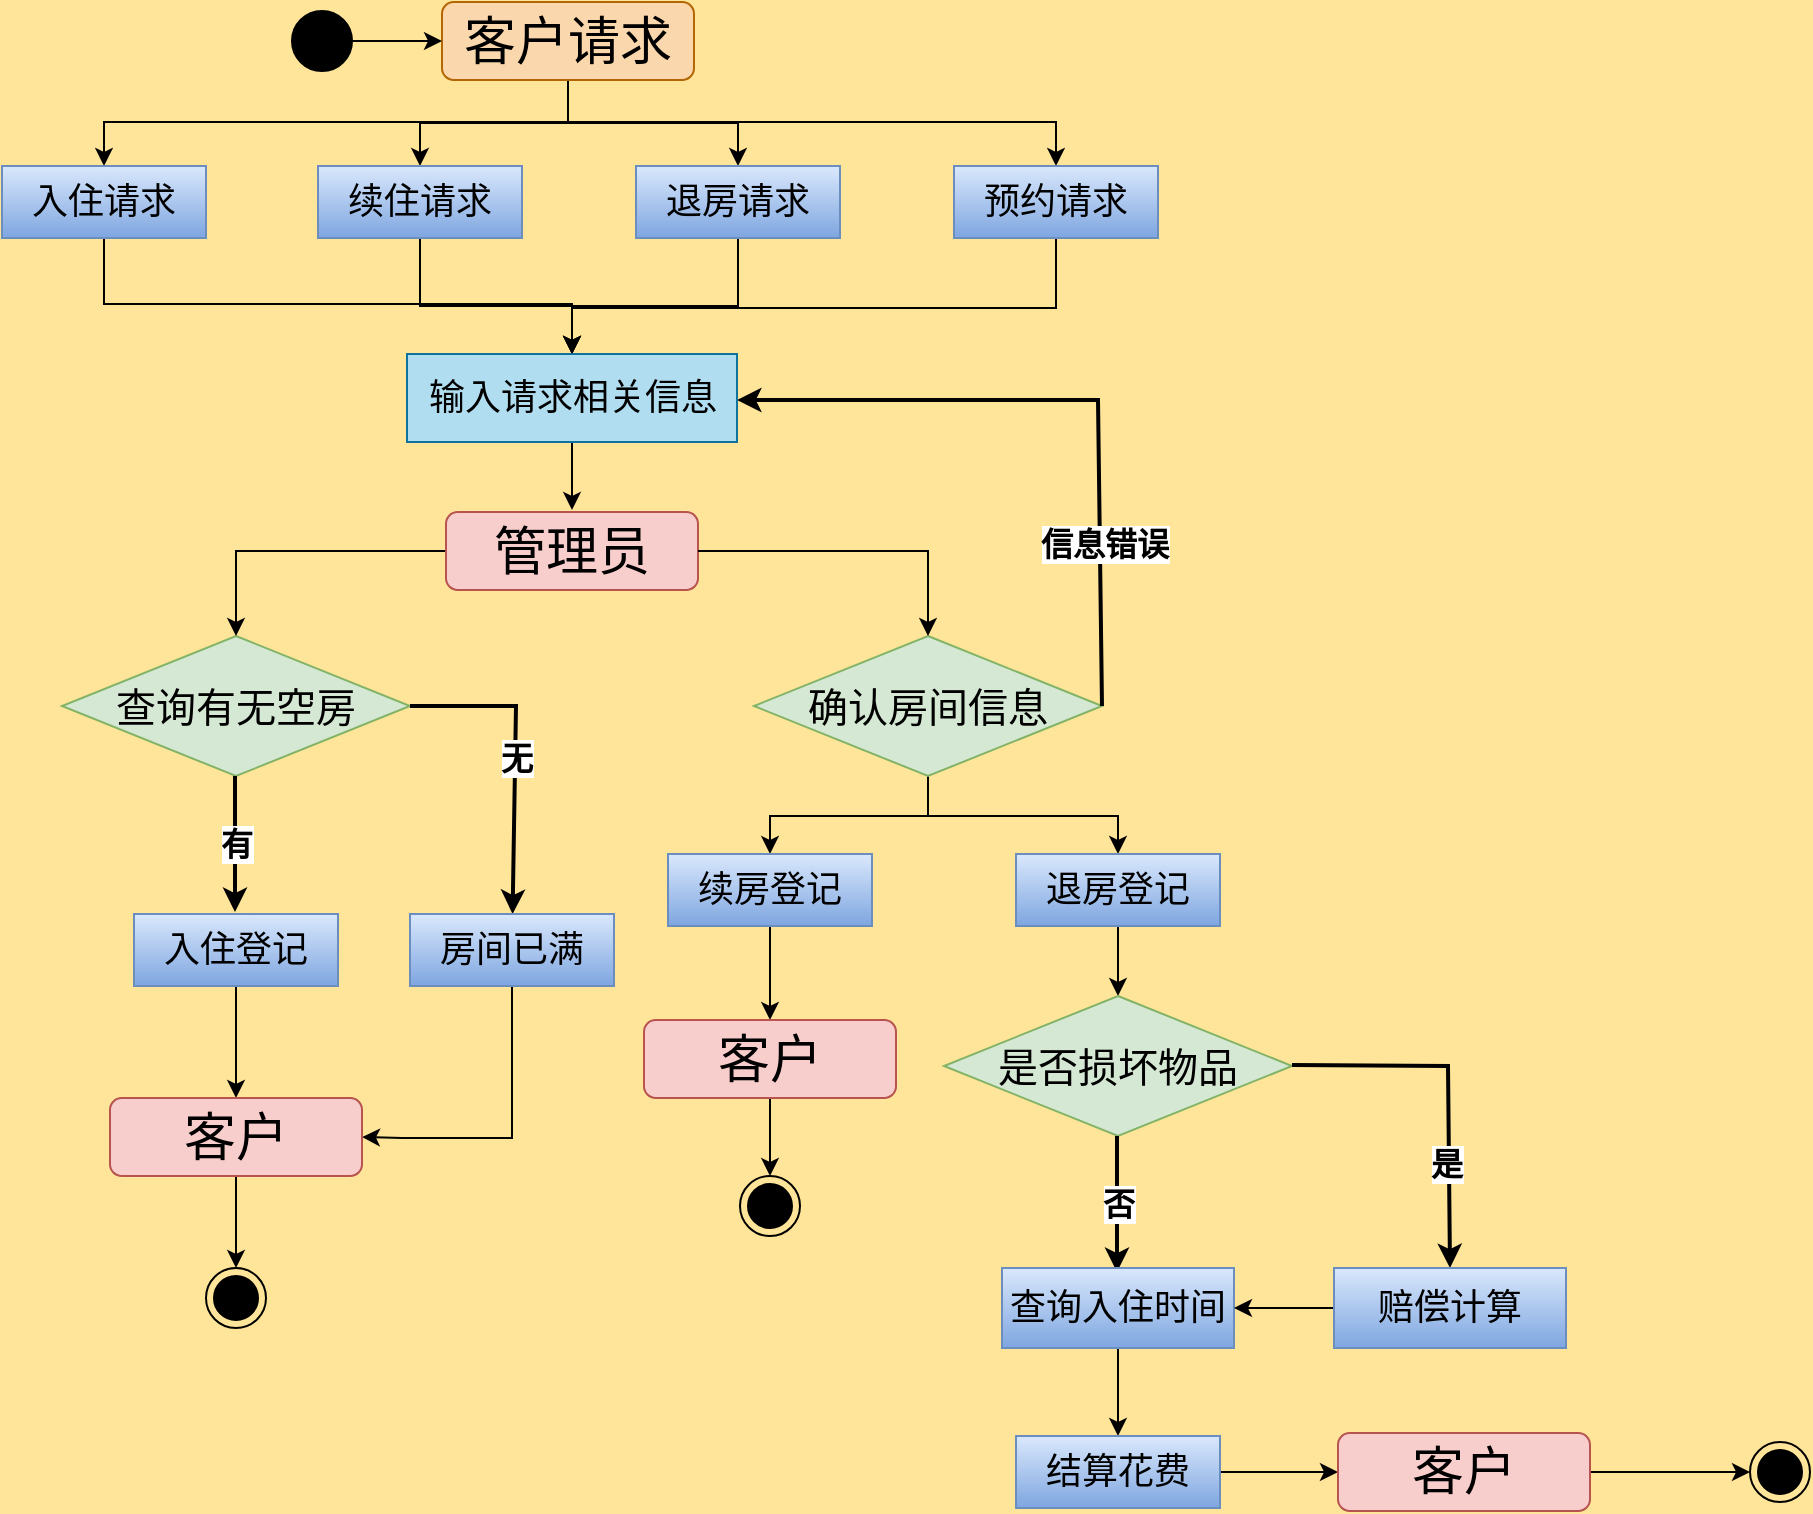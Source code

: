 <mxfile version="22.0.8" type="github">
  <diagram name="第 1 页" id="7W-Vml-be71XeKP4XQ2E">
    <mxGraphModel dx="1480" dy="678" grid="0" gridSize="10" guides="1" tooltips="1" connect="1" arrows="1" fold="1" page="1" pageScale="1" pageWidth="1169" pageHeight="827" background="#FFE599" math="0" shadow="0">
      <root>
        <mxCell id="0" />
        <mxCell id="1" parent="0" />
        <mxCell id="QFIyaGRkdokHs6Sk22u1-2" style="edgeStyle=orthogonalEdgeStyle;rounded=0;orthogonalLoop=1;jettySize=auto;html=1;entryX=0.5;entryY=0;entryDx=0;entryDy=0;" edge="1" parent="1" source="2akz_Gd9F4VhMpxJWejg-3" target="2akz_Gd9F4VhMpxJWejg-5">
          <mxGeometry relative="1" as="geometry" />
        </mxCell>
        <mxCell id="QFIyaGRkdokHs6Sk22u1-3" style="edgeStyle=orthogonalEdgeStyle;rounded=0;orthogonalLoop=1;jettySize=auto;html=1;entryX=0.5;entryY=0;entryDx=0;entryDy=0;" edge="1" parent="1" source="2akz_Gd9F4VhMpxJWejg-3" target="2akz_Gd9F4VhMpxJWejg-6">
          <mxGeometry relative="1" as="geometry" />
        </mxCell>
        <mxCell id="QFIyaGRkdokHs6Sk22u1-5" style="edgeStyle=orthogonalEdgeStyle;rounded=0;orthogonalLoop=1;jettySize=auto;html=1;entryX=0.5;entryY=0;entryDx=0;entryDy=0;" edge="1" parent="1" source="2akz_Gd9F4VhMpxJWejg-3" target="2akz_Gd9F4VhMpxJWejg-4">
          <mxGeometry relative="1" as="geometry">
            <Array as="points">
              <mxPoint x="507" y="87" />
              <mxPoint x="275" y="87" />
            </Array>
          </mxGeometry>
        </mxCell>
        <mxCell id="QFIyaGRkdokHs6Sk22u1-6" style="edgeStyle=orthogonalEdgeStyle;rounded=0;orthogonalLoop=1;jettySize=auto;html=1;entryX=0.5;entryY=0;entryDx=0;entryDy=0;" edge="1" parent="1" source="2akz_Gd9F4VhMpxJWejg-3" target="QFIyaGRkdokHs6Sk22u1-1">
          <mxGeometry relative="1" as="geometry">
            <Array as="points">
              <mxPoint x="507" y="87" />
              <mxPoint x="751" y="87" />
            </Array>
          </mxGeometry>
        </mxCell>
        <mxCell id="2akz_Gd9F4VhMpxJWejg-3" value="&lt;font style=&quot;font-size: 26px;&quot;&gt;客户请求&lt;/font&gt;" style="rounded=1;whiteSpace=wrap;html=1;fillColor=#fad7ac;strokeColor=#b46504;" parent="1" vertex="1">
          <mxGeometry x="444" y="27" width="126" height="39" as="geometry" />
        </mxCell>
        <mxCell id="QFIyaGRkdokHs6Sk22u1-7" style="edgeStyle=orthogonalEdgeStyle;rounded=0;orthogonalLoop=1;jettySize=auto;html=1;entryX=0.5;entryY=0;entryDx=0;entryDy=0;" edge="1" parent="1" source="2akz_Gd9F4VhMpxJWejg-4" target="2akz_Gd9F4VhMpxJWejg-41">
          <mxGeometry relative="1" as="geometry">
            <Array as="points">
              <mxPoint x="275" y="178" />
              <mxPoint x="509" y="178" />
            </Array>
          </mxGeometry>
        </mxCell>
        <mxCell id="2akz_Gd9F4VhMpxJWejg-4" value="&lt;font style=&quot;font-size: 18px;&quot;&gt;入住请求&lt;/font&gt;" style="rounded=0;whiteSpace=wrap;html=1;fillColor=#dae8fc;gradientColor=#7ea6e0;strokeColor=#6c8ebf;" parent="1" vertex="1">
          <mxGeometry x="224" y="109" width="102" height="36" as="geometry" />
        </mxCell>
        <mxCell id="QFIyaGRkdokHs6Sk22u1-8" style="edgeStyle=orthogonalEdgeStyle;rounded=0;orthogonalLoop=1;jettySize=auto;html=1;entryX=0.5;entryY=0;entryDx=0;entryDy=0;" edge="1" parent="1" source="2akz_Gd9F4VhMpxJWejg-5" target="2akz_Gd9F4VhMpxJWejg-41">
          <mxGeometry relative="1" as="geometry">
            <Array as="points">
              <mxPoint x="433" y="179" />
              <mxPoint x="509" y="179" />
            </Array>
          </mxGeometry>
        </mxCell>
        <mxCell id="2akz_Gd9F4VhMpxJWejg-5" value="&lt;font style=&quot;font-size: 18px;&quot;&gt;续住请求&lt;/font&gt;" style="rounded=0;whiteSpace=wrap;html=1;fillColor=#dae8fc;strokeColor=#6c8ebf;gradientColor=#7ea6e0;" parent="1" vertex="1">
          <mxGeometry x="382" y="109" width="102" height="36" as="geometry" />
        </mxCell>
        <mxCell id="QFIyaGRkdokHs6Sk22u1-9" style="edgeStyle=orthogonalEdgeStyle;rounded=0;orthogonalLoop=1;jettySize=auto;html=1;entryX=0.5;entryY=0;entryDx=0;entryDy=0;" edge="1" parent="1" source="2akz_Gd9F4VhMpxJWejg-6" target="2akz_Gd9F4VhMpxJWejg-41">
          <mxGeometry relative="1" as="geometry">
            <Array as="points">
              <mxPoint x="592" y="179" />
              <mxPoint x="509" y="179" />
            </Array>
          </mxGeometry>
        </mxCell>
        <mxCell id="2akz_Gd9F4VhMpxJWejg-6" value="&lt;span style=&quot;font-size: 18px;&quot;&gt;退房请求&lt;/span&gt;" style="rounded=0;whiteSpace=wrap;html=1;fillColor=#dae8fc;strokeColor=#6c8ebf;gradientColor=#7ea6e0;" parent="1" vertex="1">
          <mxGeometry x="541" y="109" width="102" height="36" as="geometry" />
        </mxCell>
        <mxCell id="2akz_Gd9F4VhMpxJWejg-15" value="&lt;font style=&quot;font-size: 20px;&quot;&gt;查询有无空房&lt;/font&gt;" style="rhombus;whiteSpace=wrap;html=1;fillColor=#d5e8d4;strokeColor=#82b366;" parent="1" vertex="1">
          <mxGeometry x="254" y="344" width="174" height="70" as="geometry" />
        </mxCell>
        <mxCell id="2akz_Gd9F4VhMpxJWejg-22" value="" style="endArrow=classic;html=1;rounded=0;strokeWidth=2;" parent="1" target="2akz_Gd9F4VhMpxJWejg-28" edge="1">
          <mxGeometry relative="1" as="geometry">
            <mxPoint x="428" y="379" as="sourcePoint" />
            <mxPoint x="546" y="381" as="targetPoint" />
            <Array as="points">
              <mxPoint x="481" y="379" />
            </Array>
          </mxGeometry>
        </mxCell>
        <mxCell id="2akz_Gd9F4VhMpxJWejg-23" value="&lt;b&gt;无&lt;/b&gt;" style="edgeLabel;resizable=0;html=1;align=center;verticalAlign=middle;fontSize=16;" parent="2akz_Gd9F4VhMpxJWejg-22" connectable="0" vertex="1">
          <mxGeometry relative="1" as="geometry" />
        </mxCell>
        <mxCell id="2akz_Gd9F4VhMpxJWejg-26" value="" style="edgeStyle=orthogonalEdgeStyle;rounded=0;orthogonalLoop=1;jettySize=auto;html=1;" parent="1" source="2akz_Gd9F4VhMpxJWejg-25" target="2akz_Gd9F4VhMpxJWejg-3" edge="1">
          <mxGeometry relative="1" as="geometry" />
        </mxCell>
        <mxCell id="2akz_Gd9F4VhMpxJWejg-25" value="" style="ellipse;fillColor=strokeColor;html=1;" parent="1" vertex="1">
          <mxGeometry x="369" y="31.5" width="30" height="30" as="geometry" />
        </mxCell>
        <mxCell id="2akz_Gd9F4VhMpxJWejg-29" value="" style="edgeStyle=orthogonalEdgeStyle;rounded=0;orthogonalLoop=1;jettySize=auto;html=1;entryX=1;entryY=0.5;entryDx=0;entryDy=0;" parent="1" source="2akz_Gd9F4VhMpxJWejg-28" target="2akz_Gd9F4VhMpxJWejg-35" edge="1">
          <mxGeometry relative="1" as="geometry">
            <mxPoint x="479" y="559" as="targetPoint" />
            <Array as="points">
              <mxPoint x="479" y="595" />
              <mxPoint x="424" y="595" />
            </Array>
          </mxGeometry>
        </mxCell>
        <mxCell id="2akz_Gd9F4VhMpxJWejg-28" value="&lt;span style=&quot;font-size: 18px;&quot;&gt;房间已满&lt;/span&gt;" style="rounded=0;whiteSpace=wrap;html=1;fillColor=#dae8fc;gradientColor=#7ea6e0;strokeColor=#6c8ebf;" parent="1" vertex="1">
          <mxGeometry x="428" y="483" width="102" height="36" as="geometry" />
        </mxCell>
        <mxCell id="2akz_Gd9F4VhMpxJWejg-30" value="&lt;font style=&quot;font-size: 16px;&quot;&gt;&lt;b&gt;有&lt;/b&gt;&lt;/font&gt;" style="endArrow=classic;html=1;rounded=0;strokeWidth=2;" parent="1" edge="1">
          <mxGeometry relative="1" as="geometry">
            <mxPoint x="340.5" y="414" as="sourcePoint" />
            <mxPoint x="340.5" y="482" as="targetPoint" />
          </mxGeometry>
        </mxCell>
        <mxCell id="2akz_Gd9F4VhMpxJWejg-36" value="" style="edgeStyle=orthogonalEdgeStyle;rounded=0;orthogonalLoop=1;jettySize=auto;html=1;" parent="1" source="2akz_Gd9F4VhMpxJWejg-33" target="2akz_Gd9F4VhMpxJWejg-35" edge="1">
          <mxGeometry relative="1" as="geometry" />
        </mxCell>
        <mxCell id="2akz_Gd9F4VhMpxJWejg-33" value="&lt;span style=&quot;font-size: 18px;&quot;&gt;入住登记&lt;/span&gt;" style="rounded=0;whiteSpace=wrap;html=1;fillColor=#dae8fc;strokeColor=#6c8ebf;gradientColor=#7ea6e0;" parent="1" vertex="1">
          <mxGeometry x="290" y="483" width="102" height="36" as="geometry" />
        </mxCell>
        <mxCell id="2akz_Gd9F4VhMpxJWejg-34" value="" style="ellipse;html=1;shape=endState;fillColor=strokeColor;" parent="1" vertex="1">
          <mxGeometry x="326" y="660" width="30" height="30" as="geometry" />
        </mxCell>
        <mxCell id="2akz_Gd9F4VhMpxJWejg-37" value="" style="edgeStyle=orthogonalEdgeStyle;rounded=0;orthogonalLoop=1;jettySize=auto;html=1;" parent="1" source="2akz_Gd9F4VhMpxJWejg-35" target="2akz_Gd9F4VhMpxJWejg-34" edge="1">
          <mxGeometry relative="1" as="geometry" />
        </mxCell>
        <mxCell id="2akz_Gd9F4VhMpxJWejg-35" value="&lt;font style=&quot;font-size: 26px;&quot;&gt;客户&lt;/font&gt;" style="rounded=1;whiteSpace=wrap;html=1;fillColor=#f8cecc;strokeColor=#b85450;" parent="1" vertex="1">
          <mxGeometry x="278" y="575" width="126" height="39" as="geometry" />
        </mxCell>
        <mxCell id="2akz_Gd9F4VhMpxJWejg-48" style="edgeStyle=orthogonalEdgeStyle;rounded=0;orthogonalLoop=1;jettySize=auto;html=1;entryX=0.5;entryY=0;entryDx=0;entryDy=0;" parent="1" source="2akz_Gd9F4VhMpxJWejg-39" target="2akz_Gd9F4VhMpxJWejg-46" edge="1">
          <mxGeometry relative="1" as="geometry" />
        </mxCell>
        <mxCell id="2akz_Gd9F4VhMpxJWejg-49" style="edgeStyle=orthogonalEdgeStyle;rounded=0;orthogonalLoop=1;jettySize=auto;html=1;" parent="1" source="2akz_Gd9F4VhMpxJWejg-39" target="2akz_Gd9F4VhMpxJWejg-47" edge="1">
          <mxGeometry relative="1" as="geometry" />
        </mxCell>
        <mxCell id="2akz_Gd9F4VhMpxJWejg-39" value="&lt;span style=&quot;font-size: 20px;&quot;&gt;确认房间信息&lt;/span&gt;" style="rhombus;whiteSpace=wrap;html=1;fillColor=#d5e8d4;strokeColor=#82b366;" parent="1" vertex="1">
          <mxGeometry x="600" y="344" width="174" height="70" as="geometry" />
        </mxCell>
        <mxCell id="2akz_Gd9F4VhMpxJWejg-40" value="&lt;font style=&quot;font-size: 16px;&quot;&gt;&lt;b&gt;信息错误&lt;/b&gt;&lt;/font&gt;" style="endArrow=classic;html=1;rounded=0;strokeWidth=2;exitX=1;exitY=0.5;exitDx=0;exitDy=0;" parent="1" source="2akz_Gd9F4VhMpxJWejg-39" edge="1">
          <mxGeometry x="-0.513" y="-2" relative="1" as="geometry">
            <mxPoint x="787" y="378" as="sourcePoint" />
            <mxPoint x="591.5" y="226" as="targetPoint" />
            <Array as="points">
              <mxPoint x="772" y="226" />
            </Array>
            <mxPoint as="offset" />
          </mxGeometry>
        </mxCell>
        <mxCell id="2akz_Gd9F4VhMpxJWejg-42" style="edgeStyle=orthogonalEdgeStyle;rounded=0;orthogonalLoop=1;jettySize=auto;html=1;" parent="1" source="2akz_Gd9F4VhMpxJWejg-41" edge="1">
          <mxGeometry relative="1" as="geometry">
            <mxPoint x="509" y="281" as="targetPoint" />
          </mxGeometry>
        </mxCell>
        <mxCell id="2akz_Gd9F4VhMpxJWejg-41" value="&lt;font style=&quot;font-size: 18px;&quot;&gt;输入请求相关信息&lt;/font&gt;" style="rounded=0;whiteSpace=wrap;html=1;fillColor=#b1ddf0;strokeColor=#10739e;" parent="1" vertex="1">
          <mxGeometry x="426.5" y="203" width="165" height="44" as="geometry" />
        </mxCell>
        <mxCell id="2akz_Gd9F4VhMpxJWejg-44" style="edgeStyle=orthogonalEdgeStyle;rounded=0;orthogonalLoop=1;jettySize=auto;html=1;entryX=0.5;entryY=0;entryDx=0;entryDy=0;" parent="1" source="2akz_Gd9F4VhMpxJWejg-43" target="2akz_Gd9F4VhMpxJWejg-15" edge="1">
          <mxGeometry relative="1" as="geometry" />
        </mxCell>
        <mxCell id="2akz_Gd9F4VhMpxJWejg-43" value="&lt;font style=&quot;font-size: 26px;&quot;&gt;管理员&lt;/font&gt;" style="rounded=1;whiteSpace=wrap;html=1;fillColor=#f8cecc;strokeColor=#b85450;" parent="1" vertex="1">
          <mxGeometry x="446" y="282" width="126" height="39" as="geometry" />
        </mxCell>
        <mxCell id="2akz_Gd9F4VhMpxJWejg-45" style="edgeStyle=orthogonalEdgeStyle;rounded=0;orthogonalLoop=1;jettySize=auto;html=1;entryX=0.5;entryY=0;entryDx=0;entryDy=0;" parent="1" source="2akz_Gd9F4VhMpxJWejg-43" target="2akz_Gd9F4VhMpxJWejg-39" edge="1">
          <mxGeometry relative="1" as="geometry" />
        </mxCell>
        <mxCell id="2akz_Gd9F4VhMpxJWejg-52" value="" style="edgeStyle=orthogonalEdgeStyle;rounded=0;orthogonalLoop=1;jettySize=auto;html=1;" parent="1" source="2akz_Gd9F4VhMpxJWejg-46" target="2akz_Gd9F4VhMpxJWejg-51" edge="1">
          <mxGeometry relative="1" as="geometry" />
        </mxCell>
        <mxCell id="2akz_Gd9F4VhMpxJWejg-46" value="&lt;span style=&quot;font-size: 18px;&quot;&gt;续房登记&lt;/span&gt;" style="rounded=0;whiteSpace=wrap;html=1;fillColor=#dae8fc;gradientColor=#7ea6e0;strokeColor=#6c8ebf;" parent="1" vertex="1">
          <mxGeometry x="557" y="453" width="102" height="36" as="geometry" />
        </mxCell>
        <mxCell id="2akz_Gd9F4VhMpxJWejg-55" value="" style="edgeStyle=orthogonalEdgeStyle;rounded=0;orthogonalLoop=1;jettySize=auto;html=1;" parent="1" source="2akz_Gd9F4VhMpxJWejg-47" target="2akz_Gd9F4VhMpxJWejg-50" edge="1">
          <mxGeometry relative="1" as="geometry" />
        </mxCell>
        <mxCell id="2akz_Gd9F4VhMpxJWejg-47" value="&lt;span style=&quot;font-size: 18px;&quot;&gt;退房登记&lt;/span&gt;" style="rounded=0;whiteSpace=wrap;html=1;fillColor=#dae8fc;gradientColor=#7ea6e0;strokeColor=#6c8ebf;" parent="1" vertex="1">
          <mxGeometry x="731" y="453" width="102" height="36" as="geometry" />
        </mxCell>
        <mxCell id="2akz_Gd9F4VhMpxJWejg-50" value="&lt;span style=&quot;font-size: 20px;&quot;&gt;是否损坏物品&lt;/span&gt;" style="rhombus;whiteSpace=wrap;html=1;fillColor=#d5e8d4;strokeColor=#82b366;" parent="1" vertex="1">
          <mxGeometry x="695" y="524" width="174" height="70" as="geometry" />
        </mxCell>
        <mxCell id="2akz_Gd9F4VhMpxJWejg-54" value="" style="edgeStyle=orthogonalEdgeStyle;rounded=0;orthogonalLoop=1;jettySize=auto;html=1;" parent="1" source="2akz_Gd9F4VhMpxJWejg-51" target="2akz_Gd9F4VhMpxJWejg-53" edge="1">
          <mxGeometry relative="1" as="geometry" />
        </mxCell>
        <mxCell id="2akz_Gd9F4VhMpxJWejg-51" value="&lt;font style=&quot;font-size: 26px;&quot;&gt;客户&lt;/font&gt;" style="rounded=1;whiteSpace=wrap;html=1;fillColor=#f8cecc;strokeColor=#b85450;" parent="1" vertex="1">
          <mxGeometry x="545" y="536" width="126" height="39" as="geometry" />
        </mxCell>
        <mxCell id="2akz_Gd9F4VhMpxJWejg-53" value="" style="ellipse;html=1;shape=endState;fillColor=strokeColor;" parent="1" vertex="1">
          <mxGeometry x="593" y="614" width="30" height="30" as="geometry" />
        </mxCell>
        <mxCell id="2akz_Gd9F4VhMpxJWejg-58" value="&lt;font style=&quot;font-size: 16px;&quot;&gt;&lt;b&gt;否&lt;/b&gt;&lt;/font&gt;" style="endArrow=classic;html=1;rounded=0;strokeWidth=2;" parent="1" edge="1">
          <mxGeometry relative="1" as="geometry">
            <mxPoint x="781.5" y="594" as="sourcePoint" />
            <mxPoint x="781.5" y="662" as="targetPoint" />
            <mxPoint as="offset" />
          </mxGeometry>
        </mxCell>
        <mxCell id="2akz_Gd9F4VhMpxJWejg-59" value="&lt;font style=&quot;font-size: 16px;&quot;&gt;&lt;b&gt;是&lt;/b&gt;&lt;/font&gt;" style="endArrow=classic;html=1;rounded=0;strokeWidth=2;entryX=0.5;entryY=0;entryDx=0;entryDy=0;" parent="1" target="2akz_Gd9F4VhMpxJWejg-61" edge="1">
          <mxGeometry x="0.421" y="-1" relative="1" as="geometry">
            <mxPoint x="869" y="558.5" as="sourcePoint" />
            <mxPoint x="954" y="649" as="targetPoint" />
            <mxPoint as="offset" />
            <Array as="points">
              <mxPoint x="947" y="559" />
            </Array>
          </mxGeometry>
        </mxCell>
        <mxCell id="2akz_Gd9F4VhMpxJWejg-64" value="" style="edgeStyle=orthogonalEdgeStyle;rounded=0;orthogonalLoop=1;jettySize=auto;html=1;" parent="1" source="2akz_Gd9F4VhMpxJWejg-60" target="2akz_Gd9F4VhMpxJWejg-63" edge="1">
          <mxGeometry relative="1" as="geometry" />
        </mxCell>
        <mxCell id="2akz_Gd9F4VhMpxJWejg-60" value="&lt;span style=&quot;font-size: 18px;&quot;&gt;查询入住时间&lt;/span&gt;" style="rounded=0;whiteSpace=wrap;html=1;fillColor=#dae8fc;gradientColor=#7ea6e0;strokeColor=#6c8ebf;" parent="1" vertex="1">
          <mxGeometry x="724" y="660" width="116" height="40" as="geometry" />
        </mxCell>
        <mxCell id="2akz_Gd9F4VhMpxJWejg-62" value="" style="edgeStyle=orthogonalEdgeStyle;rounded=0;orthogonalLoop=1;jettySize=auto;html=1;" parent="1" source="2akz_Gd9F4VhMpxJWejg-61" target="2akz_Gd9F4VhMpxJWejg-60" edge="1">
          <mxGeometry relative="1" as="geometry" />
        </mxCell>
        <mxCell id="2akz_Gd9F4VhMpxJWejg-61" value="&lt;span style=&quot;font-size: 18px;&quot;&gt;赔偿计算&lt;/span&gt;" style="rounded=0;whiteSpace=wrap;html=1;fillColor=#dae8fc;gradientColor=#7ea6e0;strokeColor=#6c8ebf;" parent="1" vertex="1">
          <mxGeometry x="890" y="660" width="116" height="40" as="geometry" />
        </mxCell>
        <mxCell id="2akz_Gd9F4VhMpxJWejg-68" value="" style="edgeStyle=orthogonalEdgeStyle;rounded=0;orthogonalLoop=1;jettySize=auto;html=1;" parent="1" source="2akz_Gd9F4VhMpxJWejg-63" target="2akz_Gd9F4VhMpxJWejg-67" edge="1">
          <mxGeometry relative="1" as="geometry" />
        </mxCell>
        <mxCell id="2akz_Gd9F4VhMpxJWejg-63" value="&lt;span style=&quot;font-size: 18px;&quot;&gt;结算花费&lt;/span&gt;" style="rounded=0;whiteSpace=wrap;html=1;fillColor=#dae8fc;gradientColor=#7ea6e0;strokeColor=#6c8ebf;" parent="1" vertex="1">
          <mxGeometry x="731" y="744" width="102" height="36" as="geometry" />
        </mxCell>
        <mxCell id="2akz_Gd9F4VhMpxJWejg-65" value="" style="ellipse;html=1;shape=endState;fillColor=strokeColor;" parent="1" vertex="1">
          <mxGeometry x="1098" y="747" width="30" height="30" as="geometry" />
        </mxCell>
        <mxCell id="2akz_Gd9F4VhMpxJWejg-66" value="" style="edgeStyle=orthogonalEdgeStyle;rounded=0;orthogonalLoop=1;jettySize=auto;html=1;" parent="1" source="2akz_Gd9F4VhMpxJWejg-67" target="2akz_Gd9F4VhMpxJWejg-65" edge="1">
          <mxGeometry relative="1" as="geometry" />
        </mxCell>
        <mxCell id="2akz_Gd9F4VhMpxJWejg-67" value="&lt;font style=&quot;font-size: 26px;&quot;&gt;客户&lt;/font&gt;" style="rounded=1;whiteSpace=wrap;html=1;fillColor=#f8cecc;strokeColor=#b85450;" parent="1" vertex="1">
          <mxGeometry x="892" y="742.5" width="126" height="39" as="geometry" />
        </mxCell>
        <mxCell id="QFIyaGRkdokHs6Sk22u1-10" style="edgeStyle=orthogonalEdgeStyle;rounded=0;orthogonalLoop=1;jettySize=auto;html=1;entryX=0.5;entryY=0;entryDx=0;entryDy=0;" edge="1" parent="1" source="QFIyaGRkdokHs6Sk22u1-1" target="2akz_Gd9F4VhMpxJWejg-41">
          <mxGeometry relative="1" as="geometry">
            <Array as="points">
              <mxPoint x="751" y="180" />
              <mxPoint x="509" y="180" />
            </Array>
          </mxGeometry>
        </mxCell>
        <mxCell id="QFIyaGRkdokHs6Sk22u1-1" value="&lt;span style=&quot;font-size: 18px;&quot;&gt;预约请求&lt;/span&gt;" style="rounded=0;whiteSpace=wrap;html=1;fillColor=#dae8fc;strokeColor=#6c8ebf;gradientColor=#7ea6e0;" vertex="1" parent="1">
          <mxGeometry x="700" y="109" width="102" height="36" as="geometry" />
        </mxCell>
      </root>
    </mxGraphModel>
  </diagram>
</mxfile>
